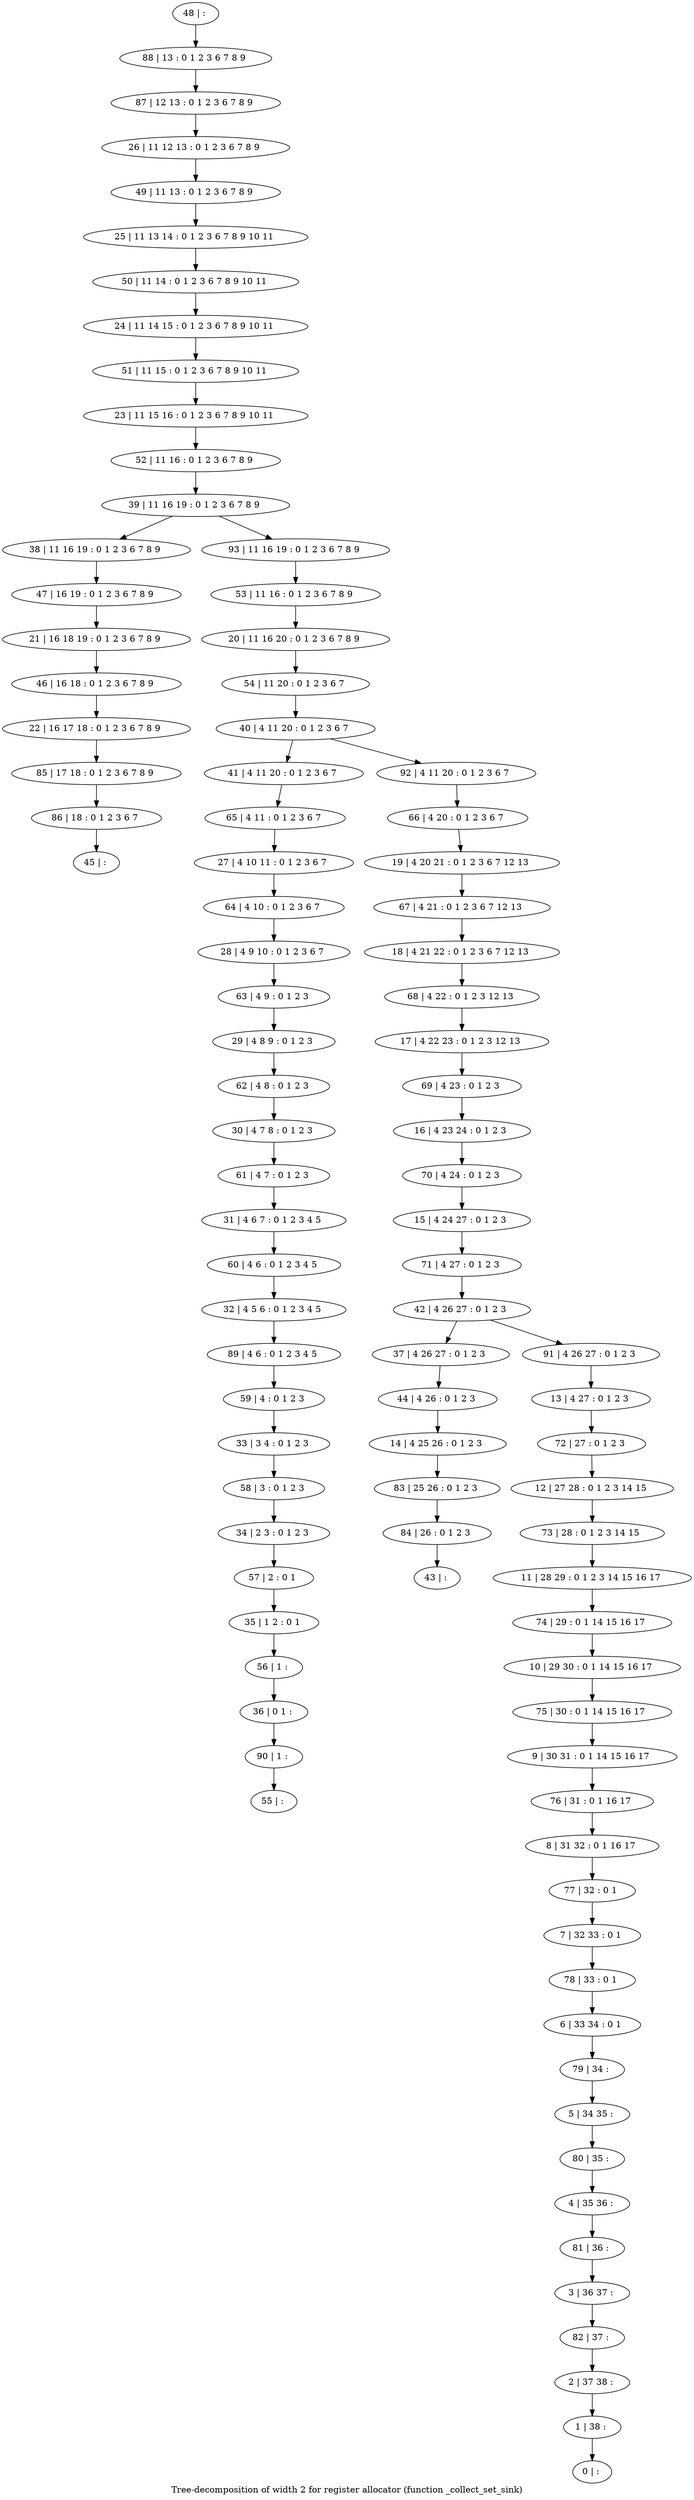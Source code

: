 digraph G {
graph [label="Tree-decomposition of width 2 for register allocator (function _collect_set_sink)"]
0[label="0 | : "];
1[label="1 | 38 : "];
2[label="2 | 37 38 : "];
3[label="3 | 36 37 : "];
4[label="4 | 35 36 : "];
5[label="5 | 34 35 : "];
6[label="6 | 33 34 : 0 1 "];
7[label="7 | 32 33 : 0 1 "];
8[label="8 | 31 32 : 0 1 16 17 "];
9[label="9 | 30 31 : 0 1 14 15 16 17 "];
10[label="10 | 29 30 : 0 1 14 15 16 17 "];
11[label="11 | 28 29 : 0 1 2 3 14 15 16 17 "];
12[label="12 | 27 28 : 0 1 2 3 14 15 "];
13[label="13 | 4 27 : 0 1 2 3 "];
14[label="14 | 4 25 26 : 0 1 2 3 "];
15[label="15 | 4 24 27 : 0 1 2 3 "];
16[label="16 | 4 23 24 : 0 1 2 3 "];
17[label="17 | 4 22 23 : 0 1 2 3 12 13 "];
18[label="18 | 4 21 22 : 0 1 2 3 6 7 12 13 "];
19[label="19 | 4 20 21 : 0 1 2 3 6 7 12 13 "];
20[label="20 | 11 16 20 : 0 1 2 3 6 7 8 9 "];
21[label="21 | 16 18 19 : 0 1 2 3 6 7 8 9 "];
22[label="22 | 16 17 18 : 0 1 2 3 6 7 8 9 "];
23[label="23 | 11 15 16 : 0 1 2 3 6 7 8 9 10 11 "];
24[label="24 | 11 14 15 : 0 1 2 3 6 7 8 9 10 11 "];
25[label="25 | 11 13 14 : 0 1 2 3 6 7 8 9 10 11 "];
26[label="26 | 11 12 13 : 0 1 2 3 6 7 8 9 "];
27[label="27 | 4 10 11 : 0 1 2 3 6 7 "];
28[label="28 | 4 9 10 : 0 1 2 3 6 7 "];
29[label="29 | 4 8 9 : 0 1 2 3 "];
30[label="30 | 4 7 8 : 0 1 2 3 "];
31[label="31 | 4 6 7 : 0 1 2 3 4 5 "];
32[label="32 | 4 5 6 : 0 1 2 3 4 5 "];
33[label="33 | 3 4 : 0 1 2 3 "];
34[label="34 | 2 3 : 0 1 2 3 "];
35[label="35 | 1 2 : 0 1 "];
36[label="36 | 0 1 : "];
37[label="37 | 4 26 27 : 0 1 2 3 "];
38[label="38 | 11 16 19 : 0 1 2 3 6 7 8 9 "];
39[label="39 | 11 16 19 : 0 1 2 3 6 7 8 9 "];
40[label="40 | 4 11 20 : 0 1 2 3 6 7 "];
41[label="41 | 4 11 20 : 0 1 2 3 6 7 "];
42[label="42 | 4 26 27 : 0 1 2 3 "];
43[label="43 | : "];
44[label="44 | 4 26 : 0 1 2 3 "];
45[label="45 | : "];
46[label="46 | 16 18 : 0 1 2 3 6 7 8 9 "];
47[label="47 | 16 19 : 0 1 2 3 6 7 8 9 "];
48[label="48 | : "];
49[label="49 | 11 13 : 0 1 2 3 6 7 8 9 "];
50[label="50 | 11 14 : 0 1 2 3 6 7 8 9 10 11 "];
51[label="51 | 11 15 : 0 1 2 3 6 7 8 9 10 11 "];
52[label="52 | 11 16 : 0 1 2 3 6 7 8 9 "];
53[label="53 | 11 16 : 0 1 2 3 6 7 8 9 "];
54[label="54 | 11 20 : 0 1 2 3 6 7 "];
55[label="55 | : "];
56[label="56 | 1 : "];
57[label="57 | 2 : 0 1 "];
58[label="58 | 3 : 0 1 2 3 "];
59[label="59 | 4 : 0 1 2 3 "];
60[label="60 | 4 6 : 0 1 2 3 4 5 "];
61[label="61 | 4 7 : 0 1 2 3 "];
62[label="62 | 4 8 : 0 1 2 3 "];
63[label="63 | 4 9 : 0 1 2 3 "];
64[label="64 | 4 10 : 0 1 2 3 6 7 "];
65[label="65 | 4 11 : 0 1 2 3 6 7 "];
66[label="66 | 4 20 : 0 1 2 3 6 7 "];
67[label="67 | 4 21 : 0 1 2 3 6 7 12 13 "];
68[label="68 | 4 22 : 0 1 2 3 12 13 "];
69[label="69 | 4 23 : 0 1 2 3 "];
70[label="70 | 4 24 : 0 1 2 3 "];
71[label="71 | 4 27 : 0 1 2 3 "];
72[label="72 | 27 : 0 1 2 3 "];
73[label="73 | 28 : 0 1 2 3 14 15 "];
74[label="74 | 29 : 0 1 14 15 16 17 "];
75[label="75 | 30 : 0 1 14 15 16 17 "];
76[label="76 | 31 : 0 1 16 17 "];
77[label="77 | 32 : 0 1 "];
78[label="78 | 33 : 0 1 "];
79[label="79 | 34 : "];
80[label="80 | 35 : "];
81[label="81 | 36 : "];
82[label="82 | 37 : "];
83[label="83 | 25 26 : 0 1 2 3 "];
84[label="84 | 26 : 0 1 2 3 "];
85[label="85 | 17 18 : 0 1 2 3 6 7 8 9 "];
86[label="86 | 18 : 0 1 2 3 6 7 "];
87[label="87 | 12 13 : 0 1 2 3 6 7 8 9 "];
88[label="88 | 13 : 0 1 2 3 6 7 8 9 "];
89[label="89 | 4 6 : 0 1 2 3 4 5 "];
90[label="90 | 1 : "];
91[label="91 | 4 26 27 : 0 1 2 3 "];
92[label="92 | 4 11 20 : 0 1 2 3 6 7 "];
93[label="93 | 11 16 19 : 0 1 2 3 6 7 8 9 "];
44->14 ;
37->44 ;
46->22 ;
21->46 ;
47->21 ;
38->47 ;
56->36 ;
35->56 ;
57->35 ;
34->57 ;
58->34 ;
33->58 ;
59->33 ;
60->32 ;
31->60 ;
61->31 ;
30->61 ;
62->30 ;
29->62 ;
63->29 ;
28->63 ;
64->28 ;
27->64 ;
65->27 ;
41->65 ;
14->83 ;
84->43 ;
83->84 ;
22->85 ;
86->45 ;
85->86 ;
89->59 ;
32->89 ;
90->55 ;
36->90 ;
48->88 ;
88->87 ;
87->26 ;
26->49 ;
49->25 ;
25->50 ;
50->24 ;
24->51 ;
51->23 ;
23->52 ;
52->39 ;
53->20 ;
20->54 ;
54->40 ;
66->19 ;
19->67 ;
67->18 ;
18->68 ;
68->17 ;
17->69 ;
69->16 ;
16->70 ;
70->15 ;
15->71 ;
71->42 ;
13->72 ;
72->12 ;
12->73 ;
73->11 ;
11->74 ;
74->10 ;
10->75 ;
75->9 ;
9->76 ;
76->8 ;
8->77 ;
77->7 ;
7->78 ;
78->6 ;
6->79 ;
79->5 ;
5->80 ;
80->4 ;
4->81 ;
81->3 ;
3->82 ;
82->2 ;
2->1 ;
1->0 ;
91->13 ;
92->66 ;
93->53 ;
42->37 ;
42->91 ;
40->41 ;
40->92 ;
39->38 ;
39->93 ;
}
